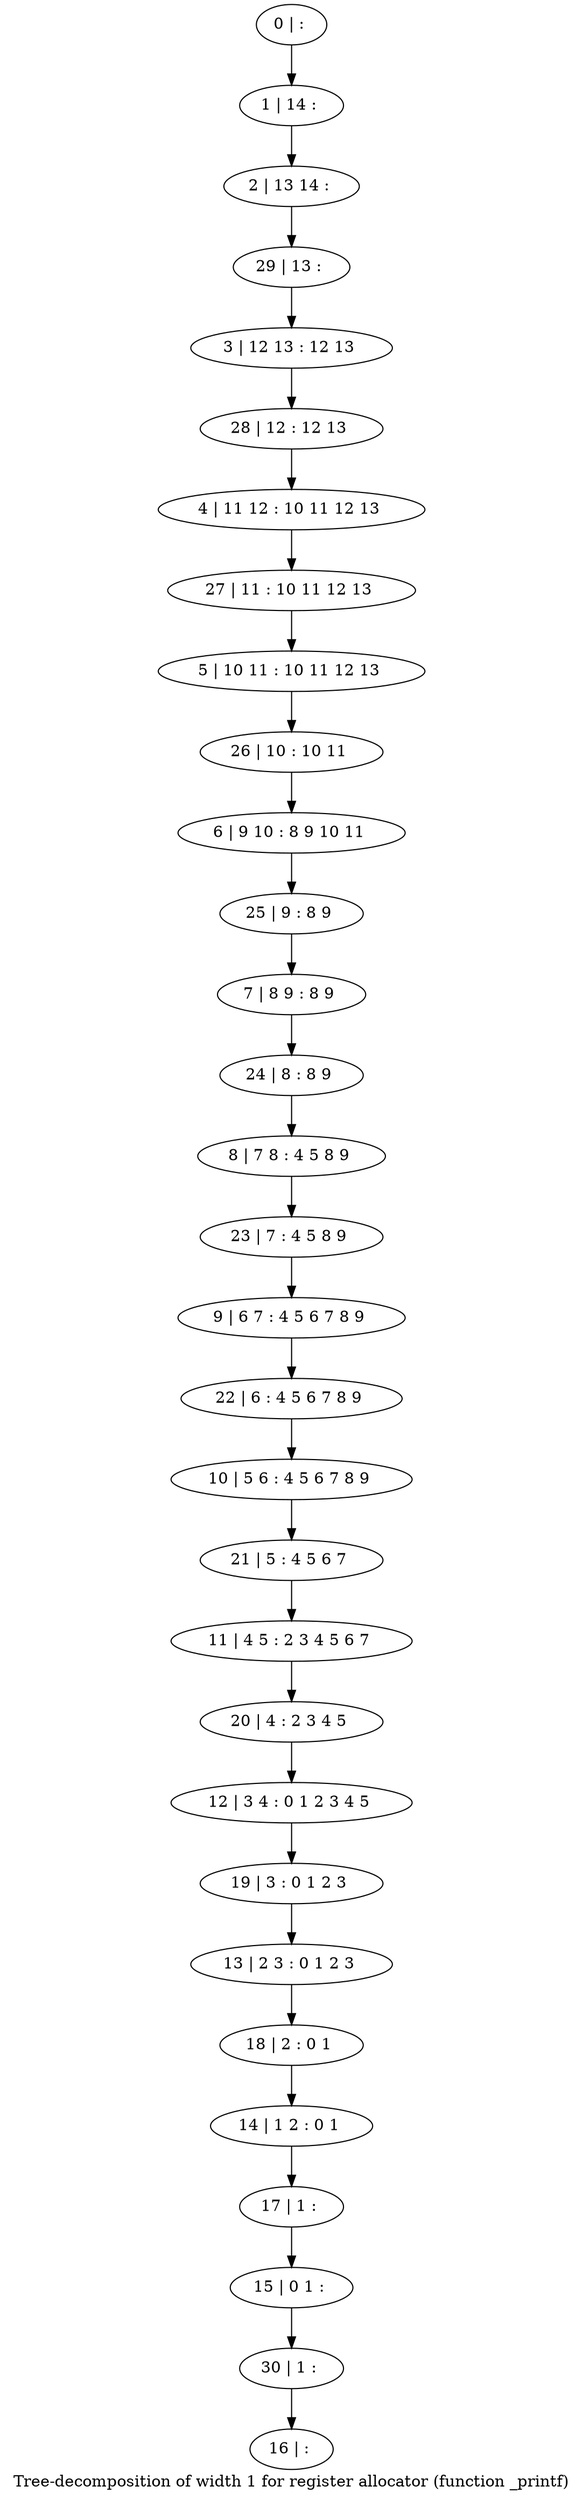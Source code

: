 digraph G {
graph [label="Tree-decomposition of width 1 for register allocator (function _printf)"]
0[label="0 | : "];
1[label="1 | 14 : "];
2[label="2 | 13 14 : "];
3[label="3 | 12 13 : 12 13 "];
4[label="4 | 11 12 : 10 11 12 13 "];
5[label="5 | 10 11 : 10 11 12 13 "];
6[label="6 | 9 10 : 8 9 10 11 "];
7[label="7 | 8 9 : 8 9 "];
8[label="8 | 7 8 : 4 5 8 9 "];
9[label="9 | 6 7 : 4 5 6 7 8 9 "];
10[label="10 | 5 6 : 4 5 6 7 8 9 "];
11[label="11 | 4 5 : 2 3 4 5 6 7 "];
12[label="12 | 3 4 : 0 1 2 3 4 5 "];
13[label="13 | 2 3 : 0 1 2 3 "];
14[label="14 | 1 2 : 0 1 "];
15[label="15 | 0 1 : "];
16[label="16 | : "];
17[label="17 | 1 : "];
18[label="18 | 2 : 0 1 "];
19[label="19 | 3 : 0 1 2 3 "];
20[label="20 | 4 : 2 3 4 5 "];
21[label="21 | 5 : 4 5 6 7 "];
22[label="22 | 6 : 4 5 6 7 8 9 "];
23[label="23 | 7 : 4 5 8 9 "];
24[label="24 | 8 : 8 9 "];
25[label="25 | 9 : 8 9 "];
26[label="26 | 10 : 10 11 "];
27[label="27 | 11 : 10 11 12 13 "];
28[label="28 | 12 : 12 13 "];
29[label="29 | 13 : "];
30[label="30 | 1 : "];
0->1 ;
1->2 ;
17->15 ;
14->17 ;
18->14 ;
13->18 ;
19->13 ;
12->19 ;
20->12 ;
11->20 ;
21->11 ;
10->21 ;
22->10 ;
9->22 ;
23->9 ;
8->23 ;
24->8 ;
7->24 ;
25->7 ;
6->25 ;
26->6 ;
5->26 ;
27->5 ;
4->27 ;
28->4 ;
3->28 ;
29->3 ;
2->29 ;
30->16 ;
15->30 ;
}
